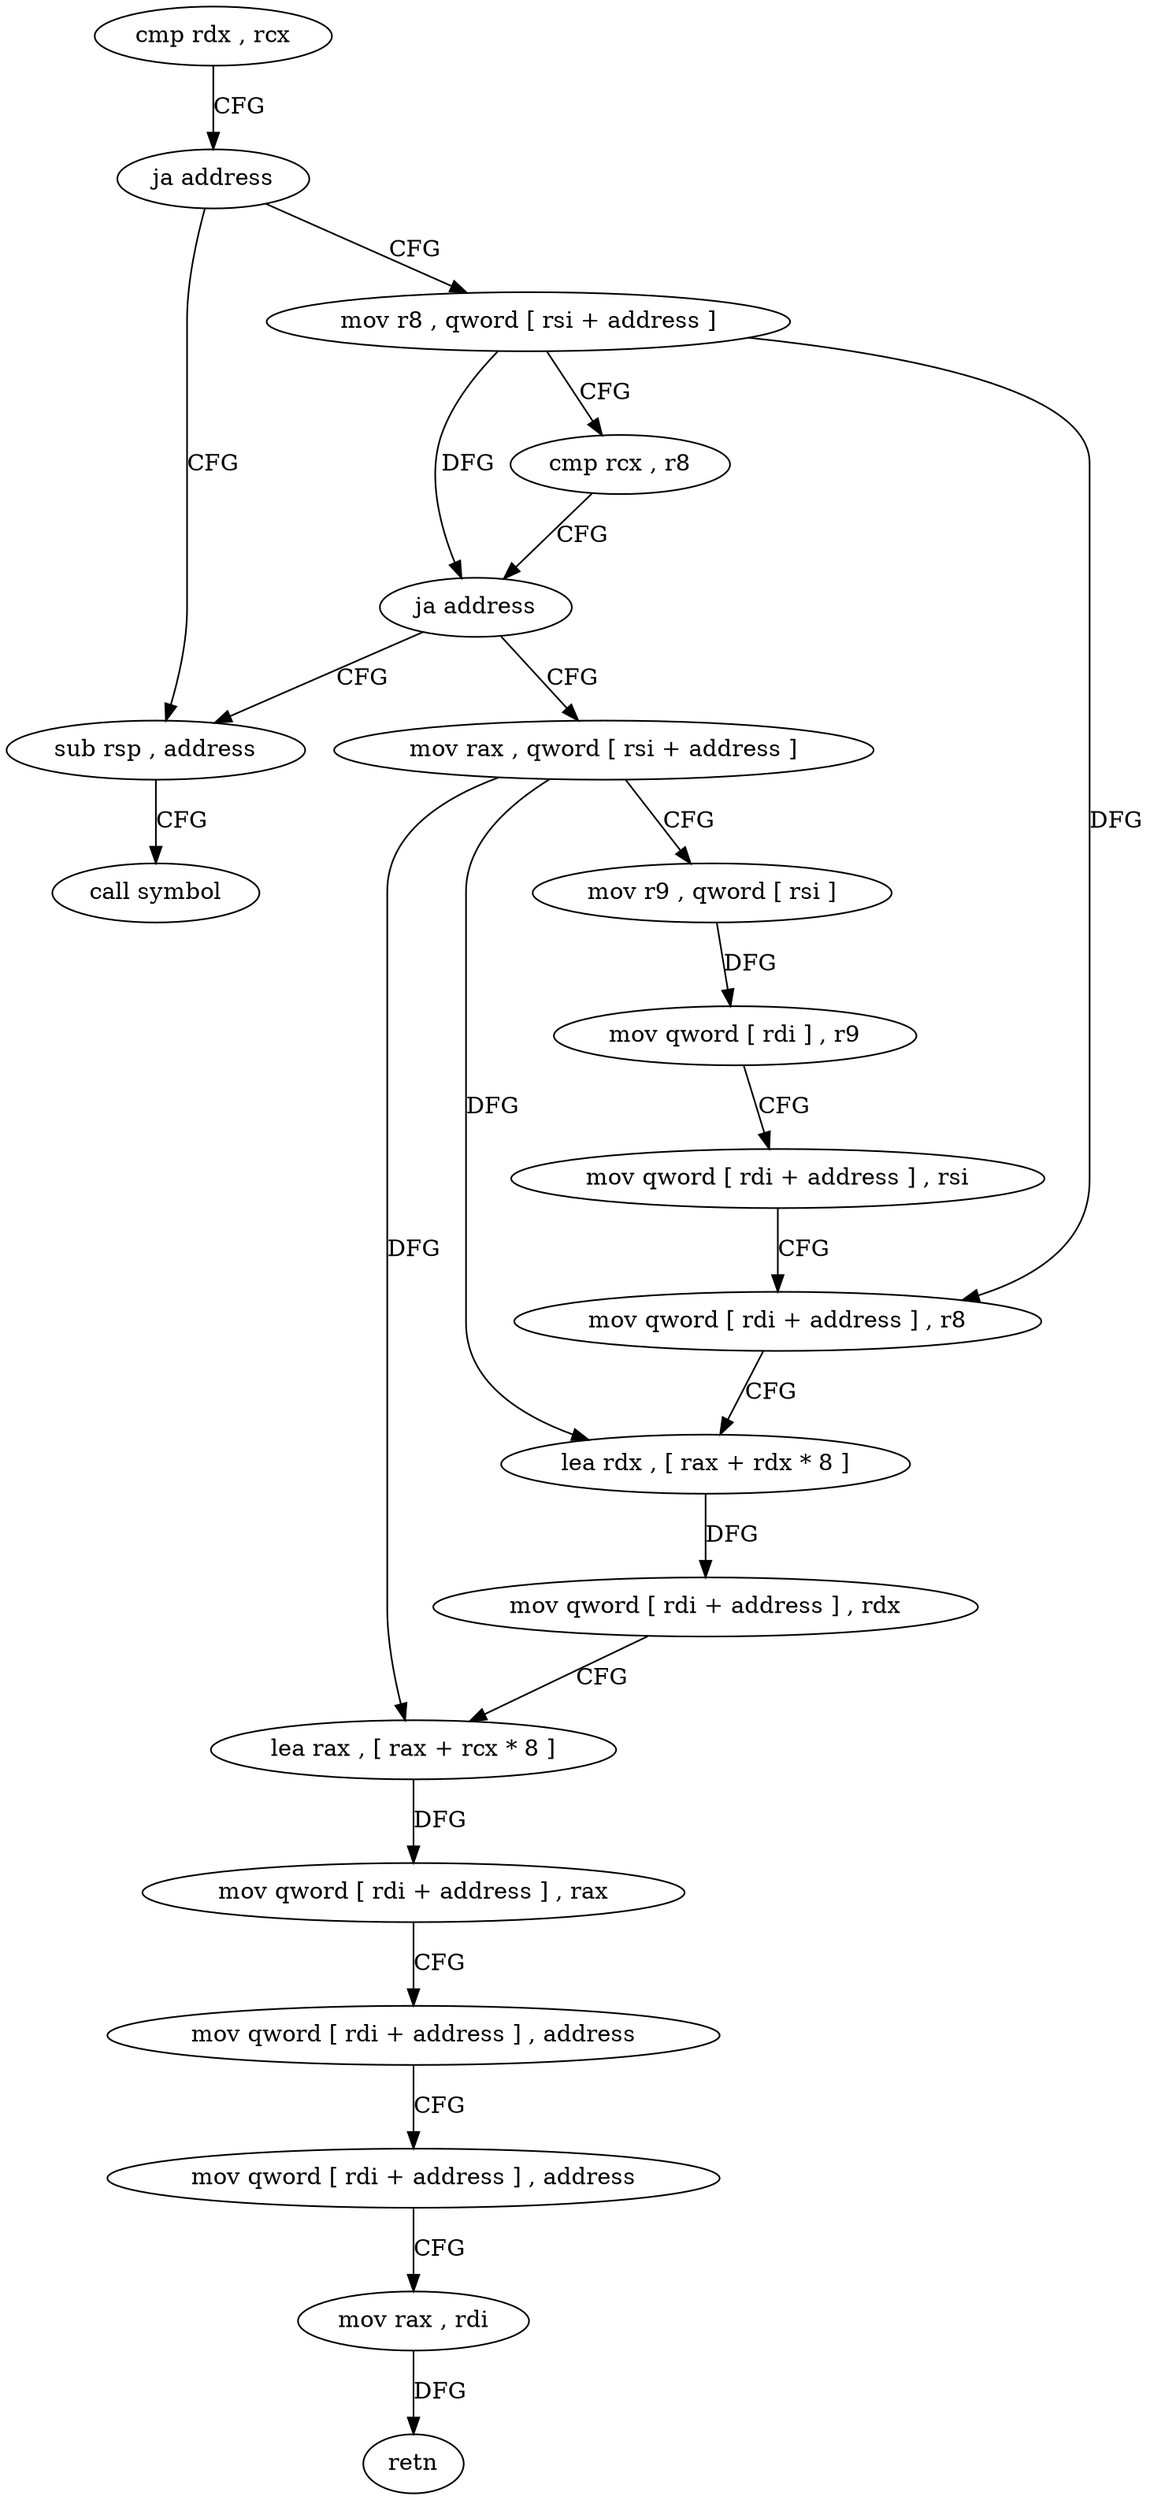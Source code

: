 digraph "func" {
"157799" [label = "cmp rdx , rcx" ]
"157802" [label = "ja address" ]
"157867" [label = "sub rsp , address" ]
"157804" [label = "mov r8 , qword [ rsi + address ]" ]
"157871" [label = "call symbol" ]
"157808" [label = "cmp rcx , r8" ]
"157811" [label = "ja address" ]
"157813" [label = "mov rax , qword [ rsi + address ]" ]
"157817" [label = "mov r9 , qword [ rsi ]" ]
"157820" [label = "mov qword [ rdi ] , r9" ]
"157823" [label = "mov qword [ rdi + address ] , rsi" ]
"157827" [label = "mov qword [ rdi + address ] , r8" ]
"157831" [label = "lea rdx , [ rax + rdx * 8 ]" ]
"157835" [label = "mov qword [ rdi + address ] , rdx" ]
"157839" [label = "lea rax , [ rax + rcx * 8 ]" ]
"157843" [label = "mov qword [ rdi + address ] , rax" ]
"157847" [label = "mov qword [ rdi + address ] , address" ]
"157855" [label = "mov qword [ rdi + address ] , address" ]
"157863" [label = "mov rax , rdi" ]
"157866" [label = "retn" ]
"157799" -> "157802" [ label = "CFG" ]
"157802" -> "157867" [ label = "CFG" ]
"157802" -> "157804" [ label = "CFG" ]
"157867" -> "157871" [ label = "CFG" ]
"157804" -> "157808" [ label = "CFG" ]
"157804" -> "157811" [ label = "DFG" ]
"157804" -> "157827" [ label = "DFG" ]
"157808" -> "157811" [ label = "CFG" ]
"157811" -> "157867" [ label = "CFG" ]
"157811" -> "157813" [ label = "CFG" ]
"157813" -> "157817" [ label = "CFG" ]
"157813" -> "157831" [ label = "DFG" ]
"157813" -> "157839" [ label = "DFG" ]
"157817" -> "157820" [ label = "DFG" ]
"157820" -> "157823" [ label = "CFG" ]
"157823" -> "157827" [ label = "CFG" ]
"157827" -> "157831" [ label = "CFG" ]
"157831" -> "157835" [ label = "DFG" ]
"157835" -> "157839" [ label = "CFG" ]
"157839" -> "157843" [ label = "DFG" ]
"157843" -> "157847" [ label = "CFG" ]
"157847" -> "157855" [ label = "CFG" ]
"157855" -> "157863" [ label = "CFG" ]
"157863" -> "157866" [ label = "DFG" ]
}
